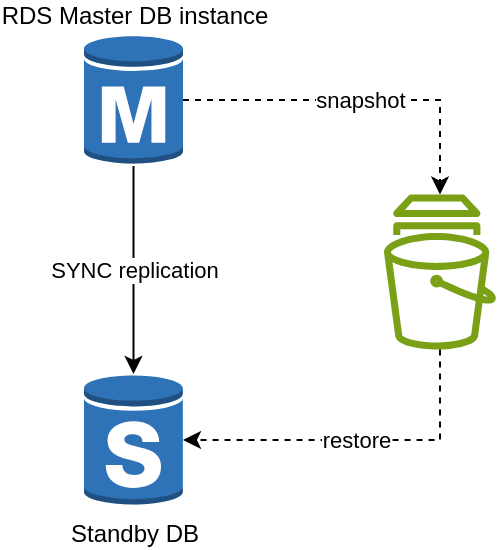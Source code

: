 <mxfile version="22.1.16" type="device">
  <diagram name="Page-1" id="sKaW2ay0ocrUj3CDV0D9">
    <mxGraphModel dx="1098" dy="988" grid="1" gridSize="10" guides="1" tooltips="1" connect="1" arrows="1" fold="1" page="1" pageScale="1" pageWidth="850" pageHeight="1100" math="0" shadow="0">
      <root>
        <mxCell id="0" />
        <mxCell id="1" parent="0" />
        <mxCell id="HnAA6rWJWF8bNZRZ1zhz-2" value="Standby DB" style="outlineConnect=0;dashed=0;verticalLabelPosition=bottom;verticalAlign=top;align=center;html=1;shape=mxgraph.aws3.rds_db_instance_standby_multi_az;fillColor=#2E73B8;gradientColor=none;" vertex="1" parent="1">
          <mxGeometry x="720" y="400" width="49.5" height="66" as="geometry" />
        </mxCell>
        <mxCell id="HnAA6rWJWF8bNZRZ1zhz-4" value="SYNC replication" style="edgeStyle=orthogonalEdgeStyle;rounded=0;orthogonalLoop=1;jettySize=auto;html=1;" edge="1" parent="1" source="HnAA6rWJWF8bNZRZ1zhz-5" target="HnAA6rWJWF8bNZRZ1zhz-2">
          <mxGeometry relative="1" as="geometry" />
        </mxCell>
        <mxCell id="HnAA6rWJWF8bNZRZ1zhz-10" value="snapshot" style="edgeStyle=orthogonalEdgeStyle;rounded=0;orthogonalLoop=1;jettySize=auto;html=1;dashed=1;" edge="1" parent="1" source="HnAA6rWJWF8bNZRZ1zhz-5" target="HnAA6rWJWF8bNZRZ1zhz-9">
          <mxGeometry relative="1" as="geometry" />
        </mxCell>
        <mxCell id="HnAA6rWJWF8bNZRZ1zhz-5" value="RDS Master DB instance" style="outlineConnect=0;dashed=0;verticalLabelPosition=top;verticalAlign=bottom;align=center;html=1;shape=mxgraph.aws3.rds_db_instance;fillColor=#2E73B8;gradientColor=none;labelPosition=center;" vertex="1" parent="1">
          <mxGeometry x="720" y="230" width="49.5" height="66" as="geometry" />
        </mxCell>
        <mxCell id="HnAA6rWJWF8bNZRZ1zhz-9" value="" style="sketch=0;outlineConnect=0;fontColor=#232F3E;gradientColor=none;fillColor=#7AA116;strokeColor=none;dashed=0;verticalLabelPosition=bottom;verticalAlign=top;align=center;html=1;fontSize=12;fontStyle=0;aspect=fixed;pointerEvents=1;shape=mxgraph.aws4.snapshot;" vertex="1" parent="1">
          <mxGeometry x="870" y="310" width="56" height="78" as="geometry" />
        </mxCell>
        <mxCell id="HnAA6rWJWF8bNZRZ1zhz-11" value="restore" style="edgeStyle=orthogonalEdgeStyle;rounded=0;orthogonalLoop=1;jettySize=auto;html=1;entryX=1;entryY=0.5;entryDx=0;entryDy=0;entryPerimeter=0;dashed=1;" edge="1" parent="1" source="HnAA6rWJWF8bNZRZ1zhz-9" target="HnAA6rWJWF8bNZRZ1zhz-2">
          <mxGeometry relative="1" as="geometry">
            <Array as="points">
              <mxPoint x="898" y="433" />
            </Array>
          </mxGeometry>
        </mxCell>
      </root>
    </mxGraphModel>
  </diagram>
</mxfile>
